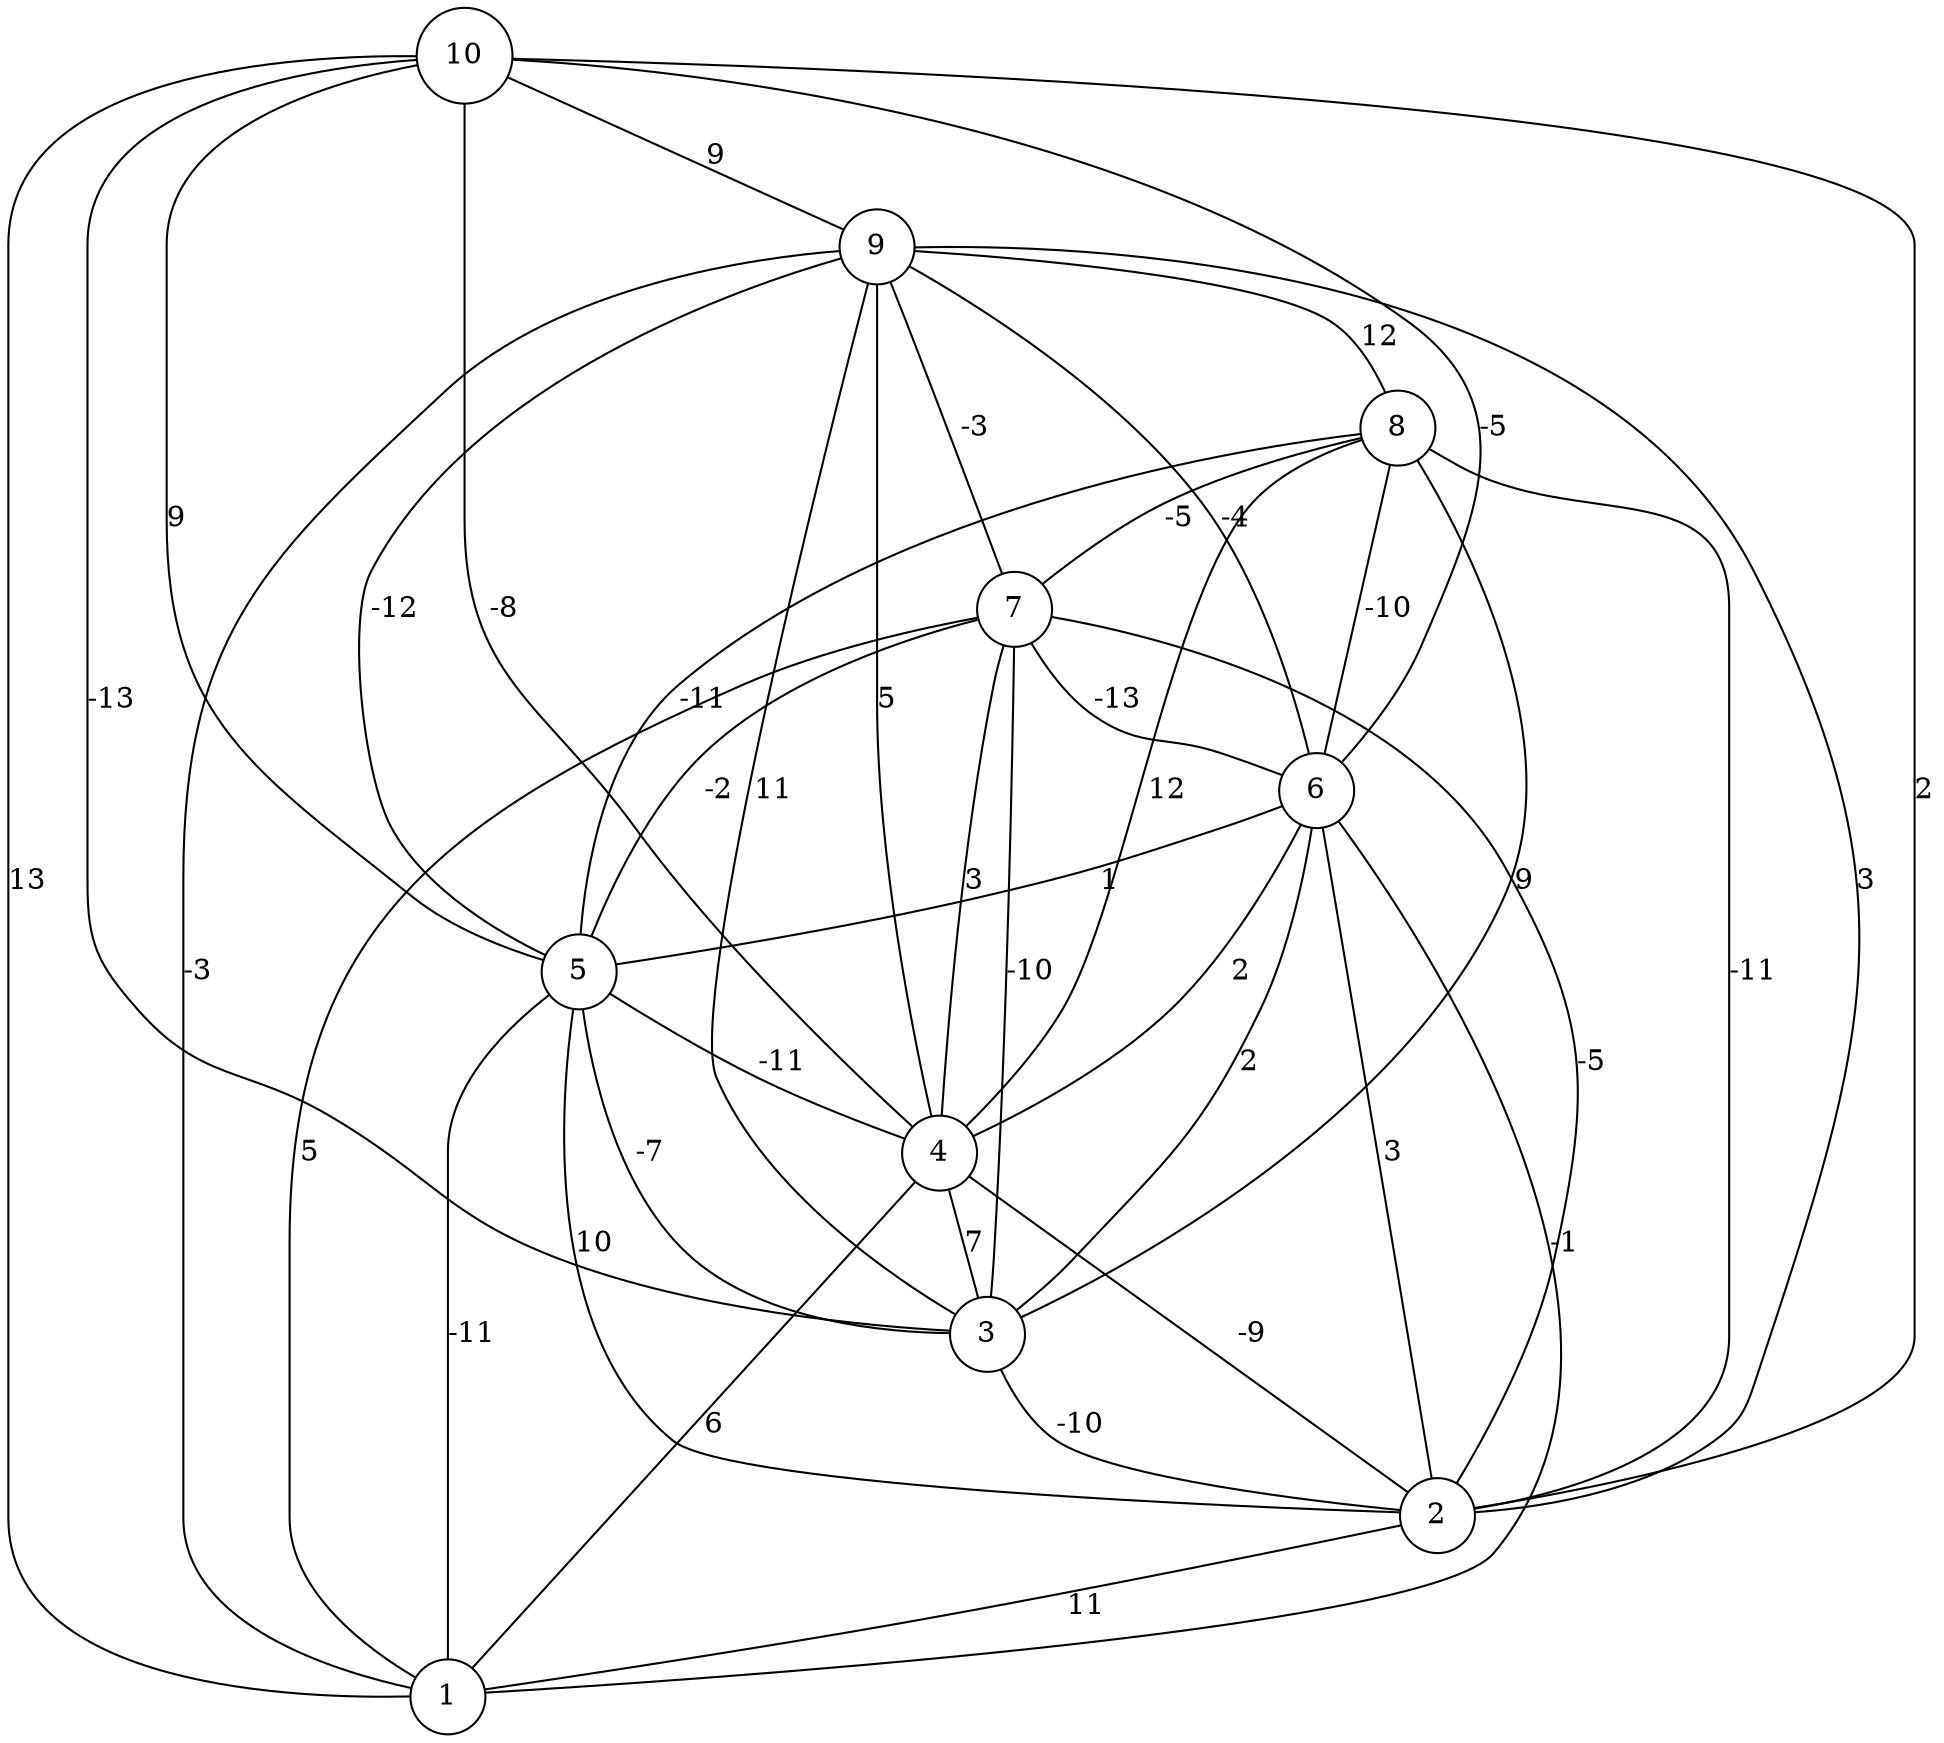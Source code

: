 graph { 
	 fontname="Helvetica,Arial,sans-serif" 
	 node [shape = circle]; 
	 10 -- 1 [label = "13"];
	 10 -- 2 [label = "2"];
	 10 -- 3 [label = "-13"];
	 10 -- 4 [label = "-8"];
	 10 -- 5 [label = "9"];
	 10 -- 6 [label = "-5"];
	 10 -- 9 [label = "9"];
	 9 -- 1 [label = "-3"];
	 9 -- 2 [label = "3"];
	 9 -- 3 [label = "11"];
	 9 -- 4 [label = "5"];
	 9 -- 5 [label = "-12"];
	 9 -- 6 [label = "-4"];
	 9 -- 7 [label = "-3"];
	 9 -- 8 [label = "12"];
	 8 -- 2 [label = "-11"];
	 8 -- 3 [label = "9"];
	 8 -- 4 [label = "12"];
	 8 -- 5 [label = "-11"];
	 8 -- 6 [label = "-10"];
	 8 -- 7 [label = "-5"];
	 7 -- 1 [label = "5"];
	 7 -- 2 [label = "-5"];
	 7 -- 3 [label = "-10"];
	 7 -- 4 [label = "3"];
	 7 -- 5 [label = "-2"];
	 7 -- 6 [label = "-13"];
	 6 -- 1 [label = "-1"];
	 6 -- 2 [label = "3"];
	 6 -- 3 [label = "2"];
	 6 -- 4 [label = "2"];
	 6 -- 5 [label = "1"];
	 5 -- 1 [label = "-11"];
	 5 -- 2 [label = "10"];
	 5 -- 3 [label = "-7"];
	 5 -- 4 [label = "-11"];
	 4 -- 1 [label = "6"];
	 4 -- 2 [label = "-9"];
	 4 -- 3 [label = "7"];
	 3 -- 2 [label = "-10"];
	 2 -- 1 [label = "11"];
	 1;
	 2;
	 3;
	 4;
	 5;
	 6;
	 7;
	 8;
	 9;
	 10;
}
